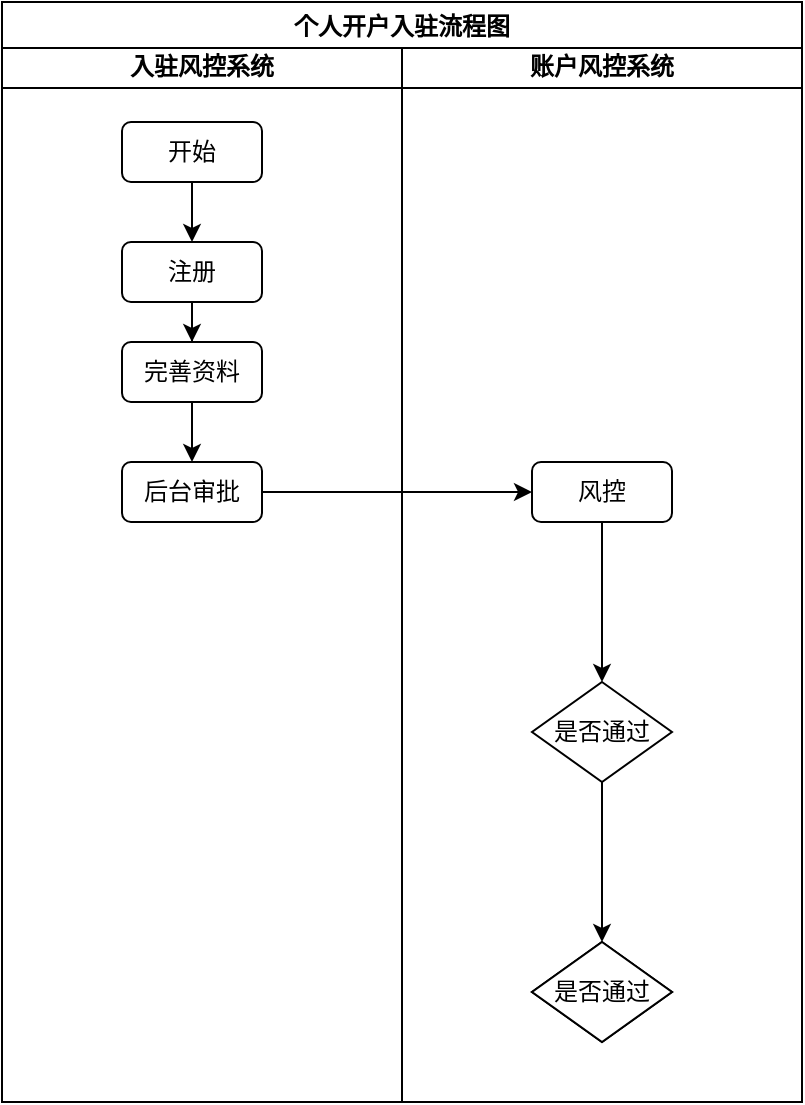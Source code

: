 <mxfile version="12.9.12" type="github">
  <diagram id="ooLe2wQt8LUIcciOnssT" name="Page-1">
    <mxGraphModel dx="1418" dy="701" grid="1" gridSize="10" guides="1" tooltips="1" connect="1" arrows="1" fold="1" page="1" pageScale="1" pageWidth="827" pageHeight="1169" math="0" shadow="0">
      <root>
        <mxCell id="0" />
        <mxCell id="1" parent="0" />
        <mxCell id="8JOTHJ4MUZvDHxbij8u0-5" value="入驻风控系统" style="swimlane;fontFamily=Lucida Console;" vertex="1" parent="1">
          <mxGeometry x="160" y="130" width="200" height="530" as="geometry" />
        </mxCell>
        <mxCell id="8JOTHJ4MUZvDHxbij8u0-10" value="" style="edgeStyle=orthogonalEdgeStyle;rounded=0;orthogonalLoop=1;jettySize=auto;html=1;fontFamily=Lucida Console;" edge="1" parent="8JOTHJ4MUZvDHxbij8u0-5" source="8JOTHJ4MUZvDHxbij8u0-8" target="8JOTHJ4MUZvDHxbij8u0-9">
          <mxGeometry relative="1" as="geometry" />
        </mxCell>
        <mxCell id="8JOTHJ4MUZvDHxbij8u0-8" value="开始" style="rounded=1;whiteSpace=wrap;html=1;fontFamily=Lucida Console;" vertex="1" parent="8JOTHJ4MUZvDHxbij8u0-5">
          <mxGeometry x="60" y="40" width="70" height="30" as="geometry" />
        </mxCell>
        <mxCell id="8JOTHJ4MUZvDHxbij8u0-12" value="" style="edgeStyle=orthogonalEdgeStyle;rounded=0;orthogonalLoop=1;jettySize=auto;html=1;fontFamily=Lucida Console;" edge="1" parent="8JOTHJ4MUZvDHxbij8u0-5" source="8JOTHJ4MUZvDHxbij8u0-9" target="8JOTHJ4MUZvDHxbij8u0-11">
          <mxGeometry relative="1" as="geometry" />
        </mxCell>
        <mxCell id="8JOTHJ4MUZvDHxbij8u0-9" value="注册" style="rounded=1;whiteSpace=wrap;html=1;fontFamily=Lucida Console;" vertex="1" parent="8JOTHJ4MUZvDHxbij8u0-5">
          <mxGeometry x="60" y="100" width="70" height="30" as="geometry" />
        </mxCell>
        <mxCell id="8JOTHJ4MUZvDHxbij8u0-14" value="" style="edgeStyle=orthogonalEdgeStyle;rounded=0;orthogonalLoop=1;jettySize=auto;html=1;fontFamily=Lucida Console;" edge="1" parent="8JOTHJ4MUZvDHxbij8u0-5" source="8JOTHJ4MUZvDHxbij8u0-11" target="8JOTHJ4MUZvDHxbij8u0-13">
          <mxGeometry relative="1" as="geometry" />
        </mxCell>
        <mxCell id="8JOTHJ4MUZvDHxbij8u0-11" value="完善资料" style="rounded=1;whiteSpace=wrap;html=1;fontFamily=Lucida Console;" vertex="1" parent="8JOTHJ4MUZvDHxbij8u0-5">
          <mxGeometry x="60" y="150" width="70" height="30" as="geometry" />
        </mxCell>
        <mxCell id="8JOTHJ4MUZvDHxbij8u0-13" value="后台审批" style="rounded=1;whiteSpace=wrap;html=1;fontFamily=Lucida Console;" vertex="1" parent="8JOTHJ4MUZvDHxbij8u0-5">
          <mxGeometry x="60" y="210" width="70" height="30" as="geometry" />
        </mxCell>
        <mxCell id="8JOTHJ4MUZvDHxbij8u0-6" value="账户风控系统" style="swimlane;fontFamily=Lucida Console;" vertex="1" parent="1">
          <mxGeometry x="360" y="130" width="200" height="530" as="geometry" />
        </mxCell>
        <mxCell id="8JOTHJ4MUZvDHxbij8u0-18" value="" style="edgeStyle=orthogonalEdgeStyle;rounded=0;orthogonalLoop=1;jettySize=auto;html=1;fontFamily=Lucida Console;" edge="1" parent="8JOTHJ4MUZvDHxbij8u0-6" source="8JOTHJ4MUZvDHxbij8u0-15">
          <mxGeometry relative="1" as="geometry">
            <mxPoint x="100" y="320" as="targetPoint" />
          </mxGeometry>
        </mxCell>
        <mxCell id="8JOTHJ4MUZvDHxbij8u0-15" value="风控" style="rounded=1;whiteSpace=wrap;html=1;fontFamily=Lucida Console;" vertex="1" parent="8JOTHJ4MUZvDHxbij8u0-6">
          <mxGeometry x="65" y="210" width="70" height="30" as="geometry" />
        </mxCell>
        <mxCell id="8JOTHJ4MUZvDHxbij8u0-24" value="" style="edgeStyle=orthogonalEdgeStyle;rounded=0;orthogonalLoop=1;jettySize=auto;fontFamily=Lucida Console;" edge="1" parent="8JOTHJ4MUZvDHxbij8u0-6" source="8JOTHJ4MUZvDHxbij8u0-19" target="8JOTHJ4MUZvDHxbij8u0-23">
          <mxGeometry relative="1" as="geometry" />
        </mxCell>
        <mxCell id="8JOTHJ4MUZvDHxbij8u0-19" value="是否通过" style="rhombus;whiteSpace=wrap;html=1;fontFamily=Lucida Console;" vertex="1" parent="8JOTHJ4MUZvDHxbij8u0-6">
          <mxGeometry x="65" y="320" width="70" height="50" as="geometry" />
        </mxCell>
        <mxCell id="8JOTHJ4MUZvDHxbij8u0-23" value="是否通过" style="rhombus;whiteSpace=wrap;html=1;fontFamily=Lucida Console;" vertex="1" parent="8JOTHJ4MUZvDHxbij8u0-6">
          <mxGeometry x="65" y="450" width="70" height="50" as="geometry" />
        </mxCell>
        <mxCell id="8JOTHJ4MUZvDHxbij8u0-20" value="是否通过" style="rhombus;whiteSpace=wrap;html=1;fontFamily=Lucida Console;" vertex="1" parent="8JOTHJ4MUZvDHxbij8u0-6">
          <mxGeometry x="65" y="450" width="70" height="50" as="geometry" />
        </mxCell>
        <mxCell id="8JOTHJ4MUZvDHxbij8u0-7" value="个人开户入驻流程图" style="swimlane;fontFamily=Lucida Console;" vertex="1" parent="1">
          <mxGeometry x="160" y="110" width="400" height="550" as="geometry" />
        </mxCell>
        <mxCell id="8JOTHJ4MUZvDHxbij8u0-16" value="" style="edgeStyle=orthogonalEdgeStyle;rounded=0;orthogonalLoop=1;jettySize=auto;html=1;fontFamily=Lucida Console;" edge="1" parent="1" source="8JOTHJ4MUZvDHxbij8u0-13" target="8JOTHJ4MUZvDHxbij8u0-15">
          <mxGeometry relative="1" as="geometry" />
        </mxCell>
      </root>
    </mxGraphModel>
  </diagram>
</mxfile>
